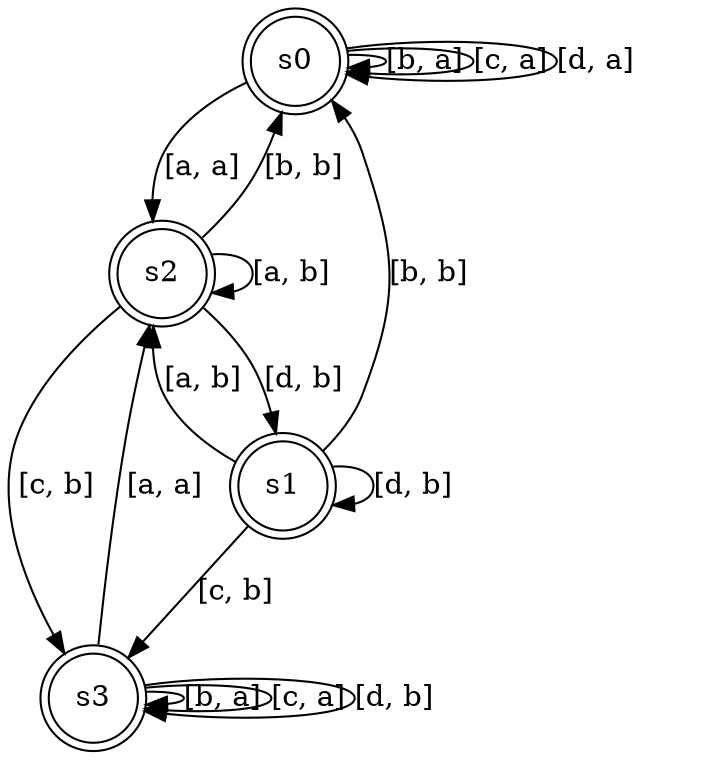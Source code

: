 digraph G{
0 [shape="doublecircle"label="s0"];
1 [shape="doublecircle"label="s1"];
2 [shape="doublecircle"label="s2"];
3 [shape="doublecircle"label="s3"];
0->2 [label="[a, a] "];
1->2 [label="[a, b] "];
2->2 [label="[a, b] "];
3->2 [label="[a, a] "];
0->0 [label="[b, a] "];
1->0 [label="[b, b] "];
2->0 [label="[b, b] "];
3->3 [label="[b, a] "];
0->0 [label="[c, a] "];
1->3 [label="[c, b] "];
2->3 [label="[c, b] "];
3->3 [label="[c, a] "];
0->0 [label="[d, a] "];
1->1 [label="[d, b] "];
2->1 [label="[d, b] "];
3->3 [label="[d, b] "];
}
